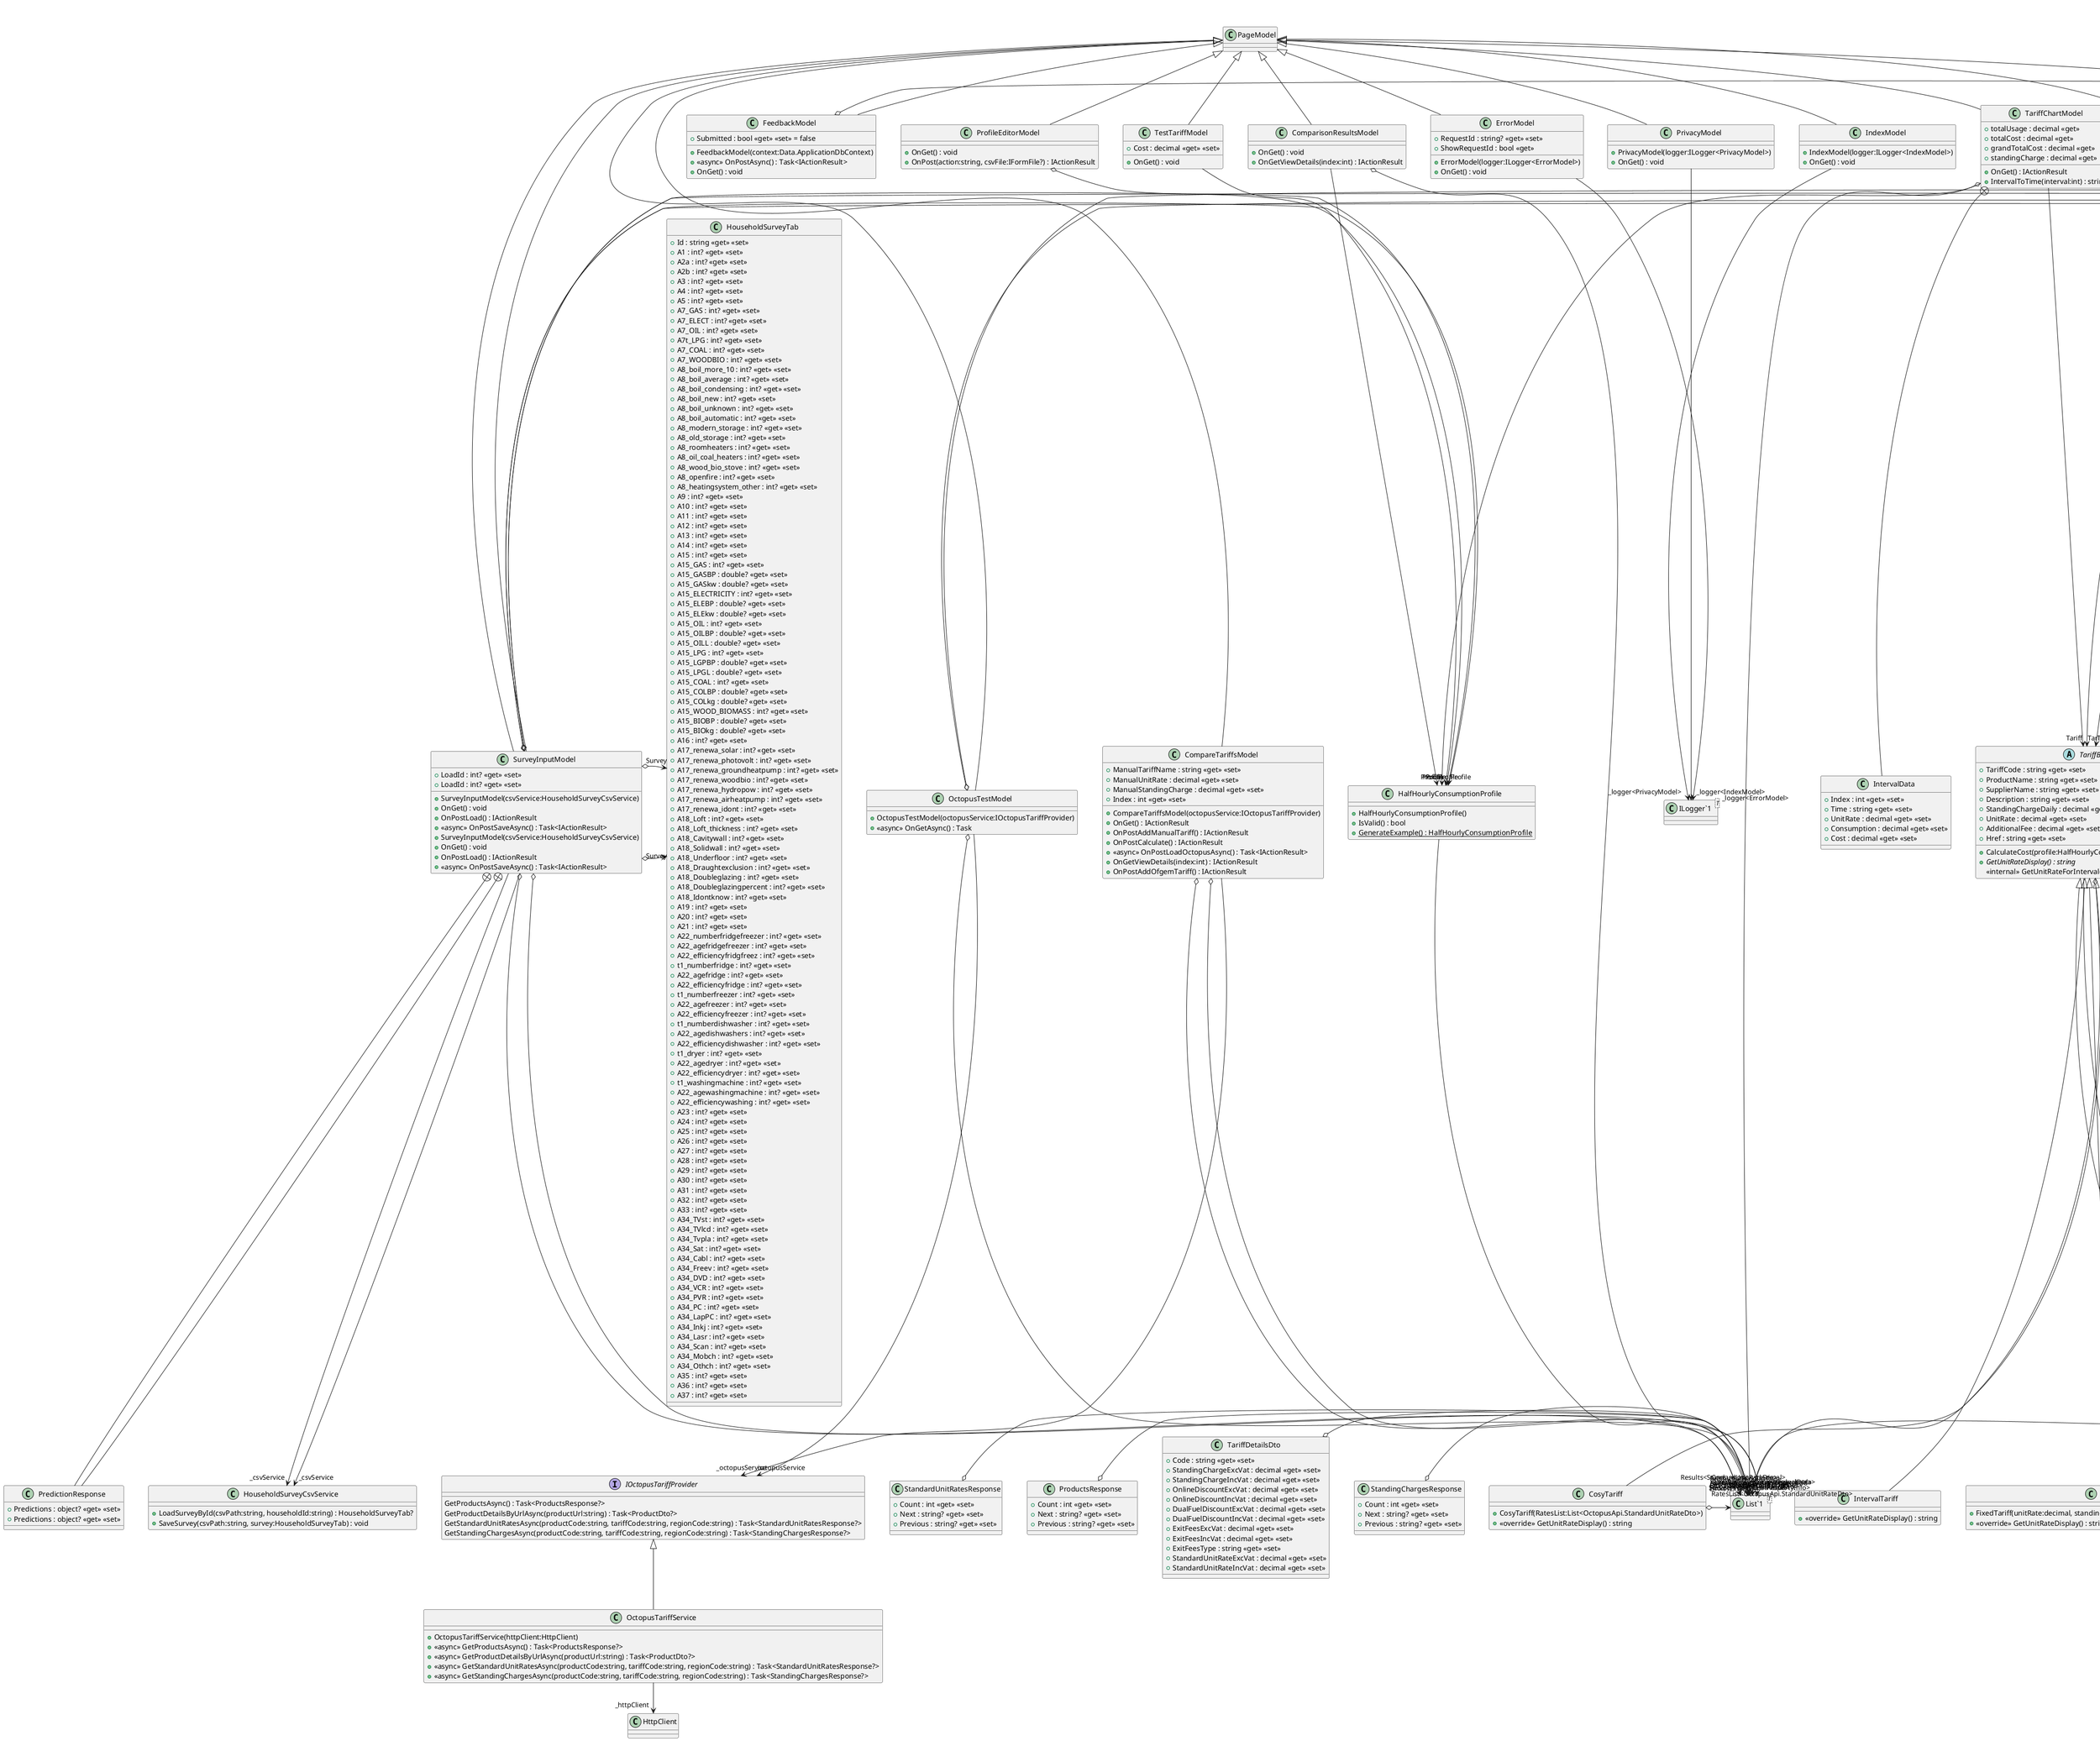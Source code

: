 @startuml
class "AddDbContext`1"<T> {
}
class "AddHttpClient`2"<T1,T2> {
}
class "AddSingleton`1"<T> {
}
class FeedbackResponse {
    + Id : int <<get>> <<set>>
    + LiveInUK : bool? <<get>> <<set>>
    + ProjectRelevant : bool? <<get>> <<set>>
    + AIProfileAccurate : bool? <<get>> <<set>>
    + Suggestions : string <<get>> <<set>>
    + CalculatorBetter : bool? <<get>> <<set>>
}
FeedbackResponse o-> "SubmittedAt" DateTime
class SessionExtensions <<static>> {
    {static} - SessionExtensions()
    - {static} ConfigurePolymorphism(typeInfo:JsonTypeInfo) : void
    + {static} SetObject(session:ISession, key:string, value:T) : void
    + {static} GetObject(session:ISession, key:string) : T?
}
SessionExtensions --> "options" JsonSerializerOptions
class DayNightTariff {
    + DayRate : decimal <<get>> <<set>>
    + NightRate : decimal <<get>> <<set>>
    + DayNightTariff(dayRate:decimal, nightRate:decimal)
    + <<override>> GetUnitRateDisplay() : string
}
TariffBase <|-- DayNightTariff
enum TariffType {
    Fixed,
    DayNight,
    Flexible,
    Tracker,
    Cosy,
}
class IntervalTariff {
    + <<override>> GetUnitRateDisplay() : string
}
TariffBase <|-- IntervalTariff
class HouseholdSurveyQuestionLabels <<static>> {
    + {static} GetLabels() : Dictionary<string, string>
}
class HouseholdSurveyTab {
    + Id : string <<get>> <<set>>
    + A1 : int? <<get>> <<set>>
    + A2a : int? <<get>> <<set>>
    + A2b : int? <<get>> <<set>>
    + A3 : int? <<get>> <<set>>
    + A4 : int? <<get>> <<set>>
    + A5 : int? <<get>> <<set>>
    + A7_GAS : int? <<get>> <<set>>
    + A7_ELECT : int? <<get>> <<set>>
    + A7_OIL : int? <<get>> <<set>>
    + A7t_LPG : int? <<get>> <<set>>
    + A7_COAL : int? <<get>> <<set>>
    + A7_WOODBIO : int? <<get>> <<set>>
    + A8_boil_more_10 : int? <<get>> <<set>>
    + A8_boil_average : int? <<get>> <<set>>
    + A8_boil_condensing : int? <<get>> <<set>>
    + A8_boil_new : int? <<get>> <<set>>
    + A8_boil_unknown : int? <<get>> <<set>>
    + A8_boil_automatic : int? <<get>> <<set>>
    + A8_modern_storage : int? <<get>> <<set>>
    + A8_old_storage : int? <<get>> <<set>>
    + A8_roomheaters : int? <<get>> <<set>>
    + A8_oil_coal_heaters : int? <<get>> <<set>>
    + A8_wood_bio_stove : int? <<get>> <<set>>
    + A8_openfire : int? <<get>> <<set>>
    + A8_heatingsystem_other : int? <<get>> <<set>>
    + A9 : int? <<get>> <<set>>
    + A10 : int? <<get>> <<set>>
    + A11 : int? <<get>> <<set>>
    + A12 : int? <<get>> <<set>>
    + A13 : int? <<get>> <<set>>
    + A14 : int? <<get>> <<set>>
    + A15 : int? <<get>> <<set>>
    + A15_GAS : int? <<get>> <<set>>
    + A15_GASBP : double? <<get>> <<set>>
    + A15_GASkw : double? <<get>> <<set>>
    + A15_ELECTRICITY : int? <<get>> <<set>>
    + A15_ELEBP : double? <<get>> <<set>>
    + A15_ELEkw : double? <<get>> <<set>>
    + A15_OIL : int? <<get>> <<set>>
    + A15_OILBP : double? <<get>> <<set>>
    + A15_OILL : double? <<get>> <<set>>
    + A15_LPG : int? <<get>> <<set>>
    + A15_LGPBP : double? <<get>> <<set>>
    + A15_LPGL : double? <<get>> <<set>>
    + A15_COAL : int? <<get>> <<set>>
    + A15_COLBP : double? <<get>> <<set>>
    + A15_COLkg : double? <<get>> <<set>>
    + A15_WOOD_BIOMASS : int? <<get>> <<set>>
    + A15_BIOBP : double? <<get>> <<set>>
    + A15_BIOkg : double? <<get>> <<set>>
    + A16 : int? <<get>> <<set>>
    + A17_renewa_solar : int? <<get>> <<set>>
    + A17_renewa_photovolt : int? <<get>> <<set>>
    + A17_renewa_groundheatpump : int? <<get>> <<set>>
    + A17_renewa_woodbio : int? <<get>> <<set>>
    + A17_renewa_hydropow : int? <<get>> <<set>>
    + A17_renewa_airheatpump : int? <<get>> <<set>>
    + A17_renewa_idont : int? <<get>> <<set>>
    + A18_Loft : int? <<get>> <<set>>
    + A18_Loft_thickness : int? <<get>> <<set>>
    + A18_Cavitywall : int? <<get>> <<set>>
    + A18_Solidwall : int? <<get>> <<set>>
    + A18_Underfloor : int? <<get>> <<set>>
    + A18_Draughtexclusion : int? <<get>> <<set>>
    + A18_Doubleglazing : int? <<get>> <<set>>
    + A18_Doubleglazingpercent : int? <<get>> <<set>>
    + A18_Idontknow : int? <<get>> <<set>>
    + A19 : int? <<get>> <<set>>
    + A20 : int? <<get>> <<set>>
    + A21 : int? <<get>> <<set>>
    + A22_numberfridgefreezer : int? <<get>> <<set>>
    + A22_agefridgefreezer : int? <<get>> <<set>>
    + A22_efficiencyfridgfreez : int? <<get>> <<set>>
    + t1_numberfridge : int? <<get>> <<set>>
    + A22_agefridge : int? <<get>> <<set>>
    + A22_efficiencyfridge : int? <<get>> <<set>>
    + t1_numberfreezer : int? <<get>> <<set>>
    + A22_agefreezer : int? <<get>> <<set>>
    + A22_efficiencyfreezer : int? <<get>> <<set>>
    + t1_numberdishwasher : int? <<get>> <<set>>
    + A22_agedishwashers : int? <<get>> <<set>>
    + A22_efficiencydishwasher : int? <<get>> <<set>>
    + t1_dryer : int? <<get>> <<set>>
    + A22_agedryer : int? <<get>> <<set>>
    + A22_efficiencydryer : int? <<get>> <<set>>
    + t1_washingmachine : int? <<get>> <<set>>
    + A22_agewashingmachine : int? <<get>> <<set>>
    + A22_efficiencywashing : int? <<get>> <<set>>
    + A23 : int? <<get>> <<set>>
    + A24 : int? <<get>> <<set>>
    + A25 : int? <<get>> <<set>>
    + A26 : int? <<get>> <<set>>
    + A27 : int? <<get>> <<set>>
    + A28 : int? <<get>> <<set>>
    + A29 : int? <<get>> <<set>>
    + A30 : int? <<get>> <<set>>
    + A31 : int? <<get>> <<set>>
    + A32 : int? <<get>> <<set>>
    + A33 : int? <<get>> <<set>>
    + A34_TVst : int? <<get>> <<set>>
    + A34_TVlcd : int? <<get>> <<set>>
    + A34_Tvpla : int? <<get>> <<set>>
    + A34_Sat : int? <<get>> <<set>>
    + A34_Cabl : int? <<get>> <<set>>
    + A34_Freev : int? <<get>> <<set>>
    + A34_DVD : int? <<get>> <<set>>
    + A34_VCR : int? <<get>> <<set>>
    + A34_PVR : int? <<get>> <<set>>
    + A34_PC : int? <<get>> <<set>>
    + A34_LapPC : int? <<get>> <<set>>
    + A34_Inkj : int? <<get>> <<set>>
    + A34_Lasr : int? <<get>> <<set>>
    + A34_Scan : int? <<get>> <<set>>
    + A34_Mobch : int? <<get>> <<set>>
    + A34_Othch : int? <<get>> <<set>>
    + A35 : int? <<get>> <<set>>
    + A36 : int? <<get>> <<set>>
    + A37 : int? <<get>> <<set>>
}
class Normalizer {
    + Normalizer()
    - LoadPmml(filePath:string) : void
    + GetNormalizationRules(fieldName:string) : (decimal Min, decimal Max)
    + Normalize(fieldName:string, value:decimal) : decimal
}
class "Dictionary`2"<T1,T2> {
}
Normalizer o-> "_normalizationRules<string,(decimal Min, decimal Max)>" "Dictionary`2"
class HalfHourlyConsumptionProfile {
    + HalfHourlyConsumptionProfile()
    + IsValid() : bool
    + {static} GenerateExample() : HalfHourlyConsumptionProfile
}
class "List`1"<T> {
}
HalfHourlyConsumptionProfile --> "Consumption<decimal>" "List`1"
abstract class TariffBase {
    + TariffCode : string <<get>> <<set>>
    + ProductName : string <<get>> <<set>>
    + SupplierName : string <<get>> <<set>>
    + Description : string <<get>> <<set>>
    + StandingChargeDaily : decimal <<get>> <<set>> = 0
    + UnitRate : decimal <<get>> <<set>>
    + AdditionalFee : decimal <<get>> <<set>> = 0
    + Href : string <<get>> <<set>>
    + CalculateCost(profile:HalfHourlyConsumptionProfile) : decimal
    + {abstract} GetUnitRateDisplay() : string
    <<internal>> GetUnitRateForInterval(i:int) : decimal
}
class "List`1"<T> {
}
TariffBase --> "TariffType" TariffType
TariffBase o-> "UnitRatesPerInterval<decimal>" "List`1"
class CosyTariff {
    + CosyTariff(RatesList:List<OctopusApi.StandardUnitRateDto>)
    + <<override>> GetUnitRateDisplay() : string
}
class "List`1"<T> {
}
TariffBase <|-- CosyTariff
CosyTariff o-> "RatesList<OctopusApi.StandardUnitRateDto>" "List`1"
class HouseholdSurveyCsvService {
    + LoadSurveyById(csvPath:string, householdId:string) : HouseholdSurveyTab?
    + SaveSurvey(csvPath:string, survey:HouseholdSurveyTab) : void
}
class FixedTariff {
    + FixedTariff(unitRate:decimal, standingChargeDaily:decimal, additionalFee:decimal)
    + <<override>> GetUnitRateDisplay() : string
}
TariffBase <|-- FixedTariff
class InitialCreate <<partial>> {
    # <<override>> Up(migrationBuilder:MigrationBuilder) : void
    # <<override>> Down(migrationBuilder:MigrationBuilder) : void
}
Migration <|-- InitialCreate
class ApplicationDbContextModelSnapshot <<partial>> {
    # <<override>> BuildModel(modelBuilder:ModelBuilder) : void
}
ModelSnapshot <|-- ApplicationDbContextModelSnapshot
class InitialCreate <<partial>> {
    # <<override>> BuildTargetModel(modelBuilder:ModelBuilder) : void
}
class StandardUnitRatesResponse {
    + Count : int <<get>> <<set>>
    + Next : string? <<get>> <<set>>
    + Previous : string? <<get>> <<set>>
}
class StandardUnitRateDto {
    + ValueIncVat : decimal <<get>> <<set>>
    + ValueExcVat : decimal <<get>> <<set>>
    + PaymentMethod : string <<get>> <<set>>
    + PriceAvailability : string <<get>> <<set>>
    + IsVariable : bool <<get>> <<set>>
    + IsGreen : bool <<get>> <<set>>
    + ProductCode : string <<get>> <<set>>
    + TariffCode : string <<get>> <<set>>
}
class "List`1"<T> {
}
StandardUnitRatesResponse o-> "Results<StandardUnitRateDto>" "List`1"
StandardUnitRateDto --> "ValidFrom" DateTime
StandardUnitRateDto --> "ValidTo" DateTime
interface IOctopusTariffProvider {
    GetProductsAsync() : Task<ProductsResponse?>
    GetProductDetailsByUrlAsync(productUrl:string) : Task<ProductDto?>
    GetStandardUnitRatesAsync(productCode:string, tariffCode:string, regionCode:string) : Task<StandardUnitRatesResponse?>
    GetStandingChargesAsync(productCode:string, tariffCode:string, regionCode:string) : Task<StandingChargesResponse?>
}
class LinkDto {
    + Href : string <<get>> <<set>>
    + Method : string <<get>> <<set>>
    + Rel : string <<get>> <<set>>
}
class ProductsResponse {
    + Count : int <<get>> <<set>>
    + Next : string? <<get>> <<set>>
    + Previous : string? <<get>> <<set>>
}
class ProductDto <<partial>> {
    + Code : string <<get>> <<set>>
    + Direction : string <<get>> <<set>>
    + FullName : string <<get>> <<set>>
    + DisplayName : string <<get>> <<set>>
    + Description : string <<get>> <<set>>
    + IsVariable : bool <<get>> <<set>>
    + IsGreen : bool <<get>> <<set>>
    + IsTracker : bool <<get>> <<set>>
    + IsPrepay : bool <<get>> <<set>>
    + IsBusiness : bool <<get>> <<set>>
    + IsRestricted : bool <<get>> <<set>>
    + Term : int? <<get>> <<set>>
    + Brand : string <<get>> <<set>>
}
class TariffDetailsDto {
    + Code : string <<get>> <<set>>
    + StandingChargeExcVat : decimal <<get>> <<set>>
    + StandingChargeIncVat : decimal <<get>> <<set>>
    + OnlineDiscountExcVat : decimal <<get>> <<set>>
    + OnlineDiscountIncVat : decimal <<get>> <<set>>
    + DualFuelDiscountExcVat : decimal <<get>> <<set>>
    + DualFuelDiscountIncVat : decimal <<get>> <<set>>
    + ExitFeesExcVat : decimal <<get>> <<set>>
    + ExitFeesIncVat : decimal <<get>> <<set>>
    + ExitFeesType : string <<get>> <<set>>
    + StandardUnitRateExcVat : decimal <<get>> <<set>>
    + StandardUnitRateIncVat : decimal <<get>> <<set>>
}
class "List`1"<T> {
}
class "Dictionary`2"<T1,T2> {
}
ProductsResponse o-> "Results<ProductDto>" "List`1"
ProductDto --> "AvailableFrom" DateTime
ProductDto --> "AvailableTo" DateTime
ProductDto o-> "Links<LinkDto>" "List`1"
ProductDto o-> "SingleRegisterElectricityTariffs<string,Dictionary<string, TariffDetailsDto>>" "Dictionary`2"
ProductDto o-> "DualRegisterElectricityTariffs<string,Dictionary<string, TariffDetailsDto>>" "Dictionary`2"
ProductDto o-> "ThreeRateElectricityTariffs<string,Dictionary<string, TariffDetailsDto>>" "Dictionary`2"
TariffDetailsDto o-> "Links<LinkDto>" "List`1"
class StandingChargesResponse {
    + Count : int <<get>> <<set>>
    + Next : string? <<get>> <<set>>
    + Previous : string? <<get>> <<set>>
}
class StandingChargeDto {
    + ValueIncVat : decimal <<get>> <<set>>
    + ValueExcVat : decimal <<get>> <<set>>
    + PaymentMethod : string <<get>> <<set>>
    + PriceAvailability : string <<get>> <<set>>
    + ProductCode : string <<get>> <<set>>
    + TariffCode : string <<get>> <<set>>
}
class "List`1"<T> {
}
StandingChargesResponse o-> "Results<StandingChargeDto>" "List`1"
StandingChargeDto --> "ValidFrom" DateTime
StandingChargeDto --> "ValidTo" DateTime
class OctopusTariffService {
    + OctopusTariffService(httpClient:HttpClient)
    + <<async>> GetProductsAsync() : Task<ProductsResponse?>
    + <<async>> GetProductDetailsByUrlAsync(productUrl:string) : Task<ProductDto?>
    + <<async>> GetStandardUnitRatesAsync(productCode:string, tariffCode:string, regionCode:string) : Task<StandardUnitRatesResponse?>
    + <<async>> GetStandingChargesAsync(productCode:string, tariffCode:string, regionCode:string) : Task<StandingChargesResponse?>
}
IOctopusTariffProvider <|-- OctopusTariffService
OctopusTariffService --> "_httpClient" HttpClient
class TestTariffModel {
    + Cost : decimal <<get>> <<set>>
    + OnGet() : void
}
PageModel <|-- TestTariffModel
TestTariffModel --> "Profile" HalfHourlyConsumptionProfile
class TariffChartModel {
    + totalUsage : decimal <<get>>
    + totalCost : decimal <<get>>
    + grandTotalCost : decimal <<get>>
    + standingCharge : decimal <<get>>
    + OnGet() : IActionResult
    + IntervalToTime(interval:int) : string
}
class "List`1"<T> {
}
class IntervalData {
    + Index : int <<get>> <<set>>
    + Time : string <<get>> <<set>>
    + UnitRate : decimal <<get>> <<set>>
    + Consumption : decimal <<get>> <<set>>
    + Cost : decimal <<get>> <<set>>
}
PageModel <|-- TariffChartModel
TariffChartModel --> "Tariff" TariffBase
TariffChartModel --> "Profile" HalfHourlyConsumptionProfile
TariffChartModel o-> "IntervalChartData<IntervalData>" "List`1"
TariffChartModel +-- IntervalData
class ComparisonResultsModel {
    + OnGet() : void
    + OnGetViewDetails(index:int) : IActionResult
}
class TariffCostResult {
    + Cost : decimal <<get>> <<set>>
    + StandingCharge : decimal <<get>>
    + TotalCost : decimal <<get>>
}
class "List`1"<T> {
}
PageModel <|-- ComparisonResultsModel
ComparisonResultsModel --> "Profile" HalfHourlyConsumptionProfile
ComparisonResultsModel o-> "Results<TariffCostResult>" "List`1"
TariffCostResult --> "Tariff" TariffBase
class OctopusTestModel {
    + OctopusTestModel(octopusService:IOctopusTariffProvider)
    + <<async>> OnGetAsync() : Task
}
class "List`1"<T> {
}
class "Dictionary`2"<T1,T2> {
}
PageModel <|-- OctopusTestModel
OctopusTestModel --> "_octopusService" IOctopusTariffProvider
OctopusTestModel o-> "Products<ProductDto>" "List`1"
OctopusTestModel o-> "TariffsByProduct<string,List<TariffDetailsDto>>" "Dictionary`2"
OctopusTestModel o-> "UnitRatesByTariff<string,List<StandardUnitRateDto>>" "Dictionary`2"
class PrivacyModel {
    + PrivacyModel(logger:ILogger<PrivacyModel>)
    + OnGet() : void
}
class "ILogger`1"<T> {
}
PageModel <|-- PrivacyModel
PrivacyModel --> "_logger<PrivacyModel>" "ILogger`1"
class FeedbackModel {
    + FeedbackModel(context:Data.ApplicationDbContext)
    + Submitted : bool <<get>> <<set>> = false
    + <<async>> OnPostAsync() : Task<IActionResult>
    + OnGet() : void
}
PageModel <|-- FeedbackModel
FeedbackModel o-> "Response" FeedbackResponse
class IndexModel {
    + IndexModel(logger:ILogger<IndexModel>)
    + OnGet() : void
}
class "ILogger`1"<T> {
}
PageModel <|-- IndexModel
IndexModel --> "_logger<IndexModel>" "ILogger`1"
class SurveyInputModel {
    + SurveyInputModel(csvService:HouseholdSurveyCsvService)
    + LoadId : int? <<get>> <<set>>
    + OnGet() : void
    + OnPostLoad() : IActionResult
    + <<async>> OnPostSaveAsync() : Task<IActionResult>
}
class "List`1"<T> {
}
class "Dictionary`2"<T1,T2> {
}
class PredictionResponse {
    + Predictions : object? <<get>> <<set>>
}
PageModel <|-- SurveyInputModel
SurveyInputModel --> "_csvService" HouseholdSurveyCsvService
SurveyInputModel o-> "Survey" HouseholdSurveyTab
SurveyInputModel o-> "Profile" HalfHourlyConsumptionProfile
SurveyInputModel o-> "SurveyProperties<PropertyInfo>" "List`1"
SurveyInputModel o-> "QuestionLabels<string,string>" "Dictionary`2"
SurveyInputModel +-- PredictionResponse
class TariffDetailsModel {
    + OnGet() : void
}
PageModel <|-- TariffDetailsModel
TariffDetailsModel --> "Tariff" TariffBase
class ProfileEditorModel {
    + OnGet() : void
    + OnPost(action:string, csvFile:IFormFile?) : IActionResult
}
PageModel <|-- ProfileEditorModel
ProfileEditorModel o-> "Profile" HalfHourlyConsumptionProfile
class SurveyInputModel {
    + SurveyInputModel(csvService:HouseholdSurveyCsvService)
    + LoadId : int? <<get>> <<set>>
    + OnGet() : void
    + OnPostLoad() : IActionResult
    + <<async>> OnPostSaveAsync() : Task<IActionResult>
}
class "List`1"<T> {
}
class "Dictionary`2"<T1,T2> {
}
class PredictionResponse {
    + Predictions : object? <<get>> <<set>>
}
PageModel <|-- SurveyInputModel
SurveyInputModel --> "_csvService" HouseholdSurveyCsvService
SurveyInputModel o-> "Survey" HouseholdSurveyTab
SurveyInputModel o-> "Profile" HalfHourlyConsumptionProfile
SurveyInputModel o-> "SurveyProperties<PropertyInfo>" "List`1"
SurveyInputModel o-> "QuestionLabels<string,string>" "Dictionary`2"
SurveyInputModel +-- PredictionResponse
class ErrorModel {
    + RequestId : string? <<get>> <<set>>
    + ShowRequestId : bool <<get>>
    + ErrorModel(logger:ILogger<ErrorModel>)
    + OnGet() : void
}
class "ILogger`1"<T> {
}
PageModel <|-- ErrorModel
ErrorModel --> "_logger<ErrorModel>" "ILogger`1"
class FeedbackResultsModel {
    + FeedbackResultsModel(context:ApplicationDbContext)
    + <<async>> OnGetAsync() : Task
}
class "IList`1"<T> {
}
PageModel <|-- FeedbackResultsModel
FeedbackResultsModel --> "_context" ApplicationDbContext
FeedbackResultsModel --> "FeedbackResponses<FeedbackResponse>" "IList`1"
class CompareTariffsModel {
    + CompareTariffsModel(octopusService:IOctopusTariffProvider)
    + ManualTariffName : string <<get>> <<set>>
    + ManualUnitRate : decimal <<get>> <<set>>
    + ManualStandingCharge : decimal <<get>> <<set>>
    + Index : int <<get>> <<set>>
    + OnGet() : IActionResult
    + OnPostAddManualTariff() : IActionResult
    + OnPostCalculate() : IActionResult
    + <<async>> OnPostLoadOctopusAsync() : Task<IActionResult>
    + OnGetViewDetails(index:int) : IActionResult
    + OnPostAddOfgemTariff() : IActionResult
}
class "List`1"<T> {
}
PageModel <|-- CompareTariffsModel
CompareTariffsModel --> "_octopusService" IOctopusTariffProvider
CompareTariffsModel o-> "AvailableTariffs<TariffBase>" "List`1"
CompareTariffsModel o-> "SelectedTariffs<int>" "List`1"
class ApplicationDbContext {
    + ApplicationDbContext(options:DbContextOptions<ApplicationDbContext>)
}
class "DbSet`1"<T> {
}
DbContext <|-- ApplicationDbContext
ApplicationDbContext --> "FeedbackResponses<FeedbackResponse>" "DbSet`1"
@enduml
